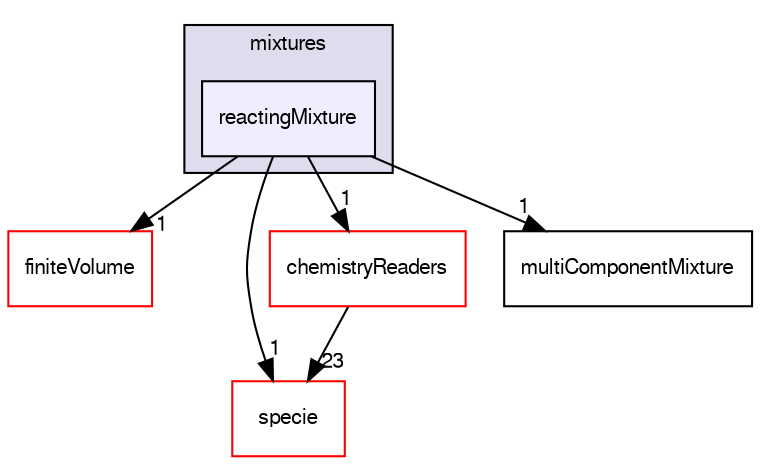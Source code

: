 digraph "src/thermophysicalModels/reactionThermo/mixtures/reactingMixture" {
  bgcolor=transparent;
  compound=true
  node [ fontsize="10", fontname="FreeSans"];
  edge [ labelfontsize="10", labelfontname="FreeSans"];
  subgraph clusterdir_4c3899116fa10d6c6748b991d6c665d1 {
    graph [ bgcolor="#ddddee", pencolor="black", label="mixtures" fontname="FreeSans", fontsize="10", URL="dir_4c3899116fa10d6c6748b991d6c665d1.html"]
  dir_0c7f392feaa80e16a659c2da09460231 [shape=box, label="reactingMixture", style="filled", fillcolor="#eeeeff", pencolor="black", URL="dir_0c7f392feaa80e16a659c2da09460231.html"];
  }
  dir_9bd15774b555cf7259a6fa18f99fe99b [shape=box label="finiteVolume" color="red" URL="dir_9bd15774b555cf7259a6fa18f99fe99b.html"];
  dir_5c4bf53b114f4c9237cd4ef0431fc9bd [shape=box label="specie" color="red" URL="dir_5c4bf53b114f4c9237cd4ef0431fc9bd.html"];
  dir_d6ca8f970bca45fc70c046b4a0fab377 [shape=box label="chemistryReaders" color="red" URL="dir_d6ca8f970bca45fc70c046b4a0fab377.html"];
  dir_d678df617f942bf57e5e6de99d39ff47 [shape=box label="multiComponentMixture" URL="dir_d678df617f942bf57e5e6de99d39ff47.html"];
  dir_d6ca8f970bca45fc70c046b4a0fab377->dir_5c4bf53b114f4c9237cd4ef0431fc9bd [headlabel="23", labeldistance=1.5 headhref="dir_002666_001073.html"];
  dir_0c7f392feaa80e16a659c2da09460231->dir_9bd15774b555cf7259a6fa18f99fe99b [headlabel="1", labeldistance=1.5 headhref="dir_002682_000749.html"];
  dir_0c7f392feaa80e16a659c2da09460231->dir_5c4bf53b114f4c9237cd4ef0431fc9bd [headlabel="1", labeldistance=1.5 headhref="dir_002682_001073.html"];
  dir_0c7f392feaa80e16a659c2da09460231->dir_d6ca8f970bca45fc70c046b4a0fab377 [headlabel="1", labeldistance=1.5 headhref="dir_002682_002666.html"];
  dir_0c7f392feaa80e16a659c2da09460231->dir_d678df617f942bf57e5e6de99d39ff47 [headlabel="1", labeldistance=1.5 headhref="dir_002682_002681.html"];
}
